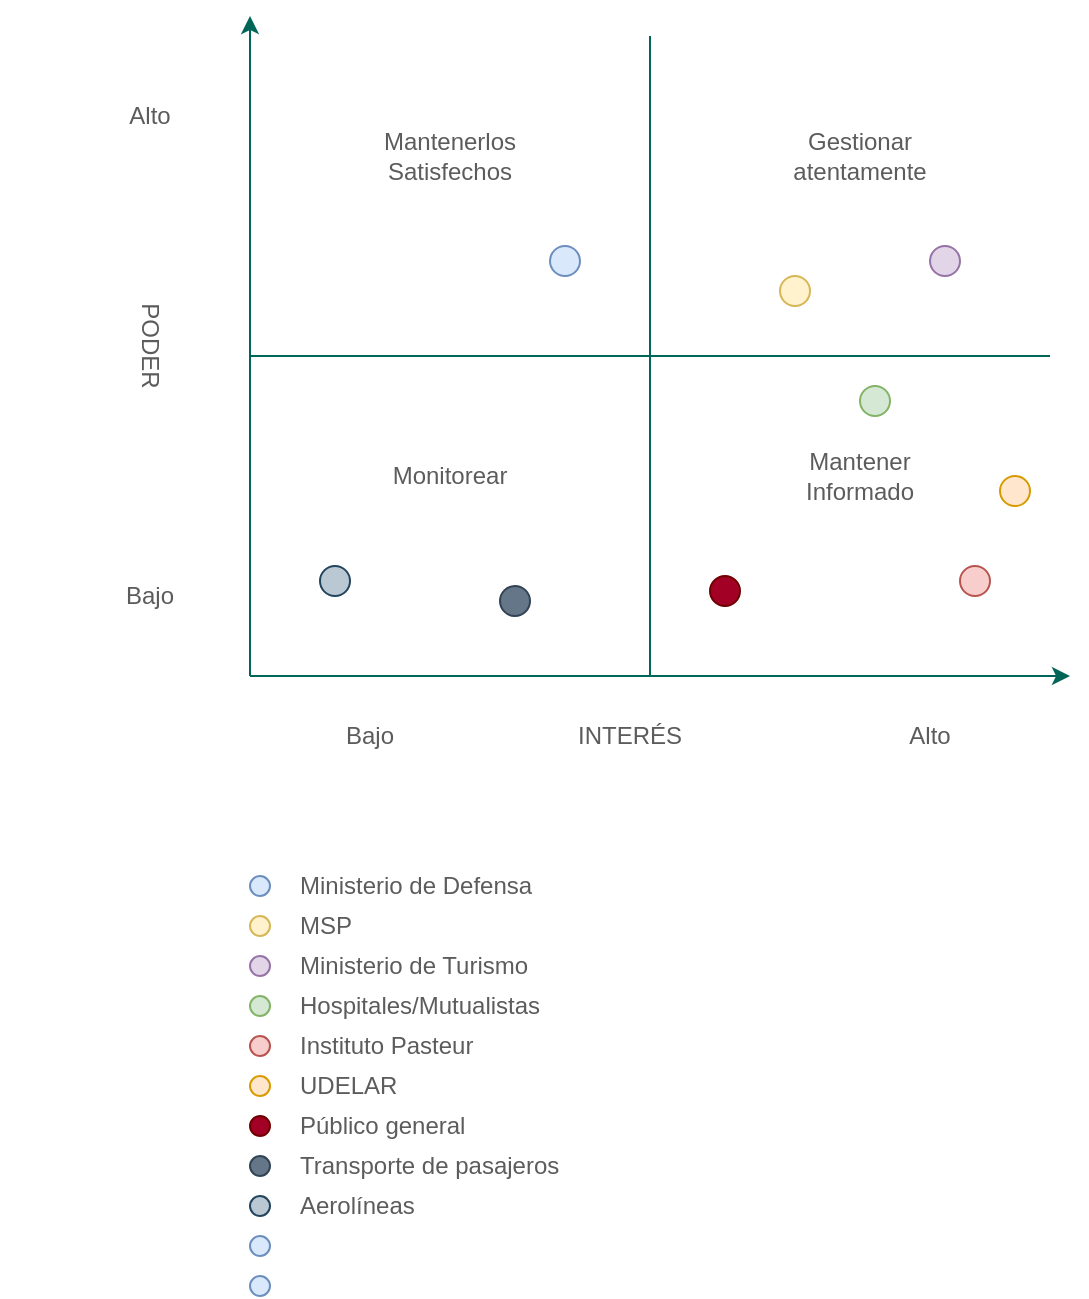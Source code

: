 <mxfile version="14.6.3" type="google"><diagram id="cADew6dbxOBmcqr80qnQ" name="Page-1"><mxGraphModel dx="2276" dy="768" grid="1" gridSize="10" guides="1" tooltips="1" connect="1" arrows="1" fold="1" page="1" pageScale="1" pageWidth="850" pageHeight="1100" math="0" shadow="0"><root><mxCell id="0"/><mxCell id="1" parent="0"/><mxCell id="Us3ryf0Z_LuurFX9aHsx-1" value="" style="endArrow=classic;html=1;strokeColor=#006658;fontColor=#5C5C5C;" parent="1" edge="1"><mxGeometry width="50" height="50" relative="1" as="geometry"><mxPoint x="120" y="360" as="sourcePoint"/><mxPoint x="120" y="30" as="targetPoint"/></mxGeometry></mxCell><mxCell id="gxIOA4WBhoX4iHgQmiX8-1" value="" style="endArrow=classic;html=1;strokeColor=#006658;fontColor=#5C5C5C;" parent="1" edge="1"><mxGeometry width="50" height="50" relative="1" as="geometry"><mxPoint x="120" y="360" as="sourcePoint"/><mxPoint x="530" y="360" as="targetPoint"/></mxGeometry></mxCell><mxCell id="gxIOA4WBhoX4iHgQmiX8-3" value="&lt;div&gt;Alto&lt;/div&gt;" style="text;html=1;strokeColor=none;fillColor=none;align=center;verticalAlign=middle;whiteSpace=wrap;rounded=0;fontColor=#5C5C5C;" parent="1" vertex="1"><mxGeometry x="50" y="70" width="40" height="20" as="geometry"/></mxCell><mxCell id="gxIOA4WBhoX4iHgQmiX8-4" value="&lt;div&gt;Bajo&lt;/div&gt;" style="text;html=1;strokeColor=none;fillColor=none;align=center;verticalAlign=middle;whiteSpace=wrap;rounded=0;fontColor=#5C5C5C;" parent="1" vertex="1"><mxGeometry x="50" y="310" width="40" height="20" as="geometry"/></mxCell><mxCell id="gxIOA4WBhoX4iHgQmiX8-5" value="&lt;div&gt;PODER&lt;/div&gt;" style="text;html=1;strokeColor=none;fillColor=none;align=center;verticalAlign=middle;whiteSpace=wrap;rounded=0;rotation=90;fontColor=#5C5C5C;" parent="1" vertex="1"><mxGeometry x="65" y="120" width="10" height="150" as="geometry"/></mxCell><mxCell id="gxIOA4WBhoX4iHgQmiX8-7" value="&lt;div&gt;Alto&lt;/div&gt;" style="text;html=1;strokeColor=none;fillColor=none;align=center;verticalAlign=middle;whiteSpace=wrap;rounded=0;fontColor=#5C5C5C;" parent="1" vertex="1"><mxGeometry x="440" y="380" width="40" height="20" as="geometry"/></mxCell><mxCell id="gxIOA4WBhoX4iHgQmiX8-8" value="&lt;div&gt;Bajo&lt;/div&gt;" style="text;html=1;strokeColor=none;fillColor=none;align=center;verticalAlign=middle;whiteSpace=wrap;rounded=0;fontColor=#5C5C5C;" parent="1" vertex="1"><mxGeometry x="160" y="380" width="40" height="20" as="geometry"/></mxCell><mxCell id="gxIOA4WBhoX4iHgQmiX8-9" value="&lt;div&gt;INTERÉS&lt;/div&gt;" style="text;html=1;strokeColor=none;fillColor=none;align=center;verticalAlign=middle;whiteSpace=wrap;rounded=0;fontColor=#5C5C5C;" parent="1" vertex="1"><mxGeometry x="290" y="380" width="40" height="20" as="geometry"/></mxCell><mxCell id="V1Wbm5Vxvh0jbxMSe4wX-1" value="" style="endArrow=none;html=1;strokeColor=#006658;fontColor=#5C5C5C;" parent="1" edge="1"><mxGeometry width="50" height="50" relative="1" as="geometry"><mxPoint x="320" y="360" as="sourcePoint"/><mxPoint x="320" y="40" as="targetPoint"/></mxGeometry></mxCell><mxCell id="V1Wbm5Vxvh0jbxMSe4wX-2" value="" style="endArrow=none;html=1;strokeColor=#006658;fontColor=#5C5C5C;" parent="1" edge="1"><mxGeometry width="50" height="50" relative="1" as="geometry"><mxPoint x="120" y="200" as="sourcePoint"/><mxPoint x="520" y="200" as="targetPoint"/></mxGeometry></mxCell><mxCell id="gxIOA4WBhoX4iHgQmiX8-20" value="&lt;div&gt;Mantener Informado&lt;/div&gt;" style="text;html=1;strokeColor=none;fillColor=none;align=center;verticalAlign=middle;whiteSpace=wrap;rounded=0;fontColor=#5C5C5C;" parent="1" vertex="1"><mxGeometry x="405" y="250" width="40" height="20" as="geometry"/></mxCell><mxCell id="gxIOA4WBhoX4iHgQmiX8-21" value="&lt;div&gt;Mantenerlos Satisfechos&lt;/div&gt;" style="text;html=1;strokeColor=none;fillColor=none;align=center;verticalAlign=middle;whiteSpace=wrap;rounded=0;fontColor=#5C5C5C;" parent="1" vertex="1"><mxGeometry x="200" y="90" width="40" height="20" as="geometry"/></mxCell><mxCell id="gxIOA4WBhoX4iHgQmiX8-22" value="&lt;div&gt;Monitorear&lt;/div&gt;" style="text;html=1;strokeColor=none;fillColor=none;align=center;verticalAlign=middle;whiteSpace=wrap;rounded=0;fontColor=#5C5C5C;" parent="1" vertex="1"><mxGeometry x="200" y="250" width="40" height="20" as="geometry"/></mxCell><mxCell id="gxIOA4WBhoX4iHgQmiX8-23" value="Gestionar atentamente" style="text;html=1;strokeColor=none;fillColor=none;align=center;verticalAlign=middle;whiteSpace=wrap;rounded=0;fontColor=#5C5C5C;" parent="1" vertex="1"><mxGeometry x="405" y="90" width="40" height="20" as="geometry"/></mxCell><mxCell id="gxIOA4WBhoX4iHgQmiX8-31" value="MSP" style="text;html=1;strokeColor=none;fillColor=none;align=left;verticalAlign=middle;whiteSpace=wrap;rounded=0;fontColor=#5C5C5C;" vertex="1" parent="1"><mxGeometry x="142.5" y="475" width="47.5" height="20" as="geometry"/></mxCell><mxCell id="vST_fEClHmLWsnRcTRZZ-1" value="" style="ellipse;whiteSpace=wrap;html=1;aspect=fixed;fillColor=#dae8fc;strokeColor=#6c8ebf;" vertex="1" parent="1"><mxGeometry x="120" y="460" width="10" height="10" as="geometry"/></mxCell><mxCell id="gxIOA4WBhoX4iHgQmiX8-32" value="&lt;div&gt;Público general&lt;/div&gt;" style="text;html=1;strokeColor=none;fillColor=none;align=left;verticalAlign=middle;whiteSpace=wrap;rounded=0;fontColor=#5C5C5C;" vertex="1" parent="1"><mxGeometry x="142.5" y="575" width="160" height="20" as="geometry"/></mxCell><mxCell id="gxIOA4WBhoX4iHgQmiX8-33" value="Ministerio de Defensa" style="text;html=1;strokeColor=none;fillColor=none;align=left;verticalAlign=middle;whiteSpace=wrap;rounded=0;fontColor=#5C5C5C;" vertex="1" parent="1"><mxGeometry x="142.5" y="460" width="127.5" height="10" as="geometry"/></mxCell><mxCell id="vST_fEClHmLWsnRcTRZZ-4" value="" style="ellipse;whiteSpace=wrap;html=1;aspect=fixed;fillColor=#dae8fc;strokeColor=#6c8ebf;" vertex="1" parent="1"><mxGeometry x="270" y="145" width="15" height="15" as="geometry"/></mxCell><mxCell id="gxIOA4WBhoX4iHgQmiX8-34" value="Ministerio de Turismo" style="text;html=1;strokeColor=none;fillColor=none;align=left;verticalAlign=middle;whiteSpace=wrap;rounded=0;fontColor=#5C5C5C;" vertex="1" parent="1"><mxGeometry x="142.5" y="495" width="177.5" height="20" as="geometry"/></mxCell><mxCell id="gxIOA4WBhoX4iHgQmiX8-35" value="Instituto Pasteur" style="text;html=1;strokeColor=none;fillColor=none;align=left;verticalAlign=middle;whiteSpace=wrap;rounded=0;fontColor=#5C5C5C;" vertex="1" parent="1"><mxGeometry x="142.5" y="535" width="180" height="20" as="geometry"/></mxCell><mxCell id="gxIOA4WBhoX4iHgQmiX8-36" value="UDELAR" style="text;html=1;strokeColor=none;fillColor=none;align=left;verticalAlign=middle;whiteSpace=wrap;rounded=0;fontColor=#5C5C5C;" vertex="1" parent="1"><mxGeometry x="142.5" y="555" width="100" height="20" as="geometry"/></mxCell><mxCell id="gxIOA4WBhoX4iHgQmiX8-38" value="&lt;div&gt;Hospitales/Mutualistas&lt;/div&gt;" style="text;html=1;strokeColor=none;fillColor=none;align=left;verticalAlign=middle;whiteSpace=wrap;rounded=0;fontColor=#5C5C5C;" vertex="1" parent="1"><mxGeometry x="142.5" y="515" width="183.75" height="20" as="geometry"/></mxCell><mxCell id="vST_fEClHmLWsnRcTRZZ-7" value="" style="ellipse;whiteSpace=wrap;html=1;aspect=fixed;fillColor=#fff2cc;strokeColor=#d6b656;" vertex="1" parent="1"><mxGeometry x="120" y="480" width="10" height="10" as="geometry"/></mxCell><mxCell id="vST_fEClHmLWsnRcTRZZ-8" value="" style="ellipse;whiteSpace=wrap;html=1;aspect=fixed;fillColor=#e1d5e7;strokeColor=#9673a6;" vertex="1" parent="1"><mxGeometry x="120" y="500" width="10" height="10" as="geometry"/></mxCell><mxCell id="vST_fEClHmLWsnRcTRZZ-9" value="" style="ellipse;whiteSpace=wrap;html=1;aspect=fixed;fillColor=#d5e8d4;strokeColor=#82b366;" vertex="1" parent="1"><mxGeometry x="120" y="520" width="10" height="10" as="geometry"/></mxCell><mxCell id="vST_fEClHmLWsnRcTRZZ-10" value="" style="ellipse;whiteSpace=wrap;html=1;aspect=fixed;fillColor=#f8cecc;strokeColor=#b85450;" vertex="1" parent="1"><mxGeometry x="120" y="540" width="10" height="10" as="geometry"/></mxCell><mxCell id="vST_fEClHmLWsnRcTRZZ-11" value="" style="ellipse;whiteSpace=wrap;html=1;aspect=fixed;fillColor=#ffe6cc;strokeColor=#d79b00;" vertex="1" parent="1"><mxGeometry x="120" y="560" width="10" height="10" as="geometry"/></mxCell><mxCell id="vST_fEClHmLWsnRcTRZZ-12" value="" style="ellipse;whiteSpace=wrap;html=1;aspect=fixed;fillColor=#a20025;strokeColor=#6F0000;fontColor=#ffffff;" vertex="1" parent="1"><mxGeometry x="120" y="580" width="10" height="10" as="geometry"/></mxCell><mxCell id="vST_fEClHmLWsnRcTRZZ-13" value="" style="ellipse;whiteSpace=wrap;html=1;aspect=fixed;fillColor=#647687;strokeColor=#314354;fontColor=#ffffff;" vertex="1" parent="1"><mxGeometry x="120" y="600" width="10" height="10" as="geometry"/></mxCell><mxCell id="vST_fEClHmLWsnRcTRZZ-14" value="" style="ellipse;whiteSpace=wrap;html=1;aspect=fixed;fillColor=#bac8d3;strokeColor=#23445d;" vertex="1" parent="1"><mxGeometry x="120" y="620" width="10" height="10" as="geometry"/></mxCell><mxCell id="vST_fEClHmLWsnRcTRZZ-15" value="" style="ellipse;whiteSpace=wrap;html=1;aspect=fixed;fillColor=#dae8fc;strokeColor=#6c8ebf;" vertex="1" parent="1"><mxGeometry x="120" y="640" width="10" height="10" as="geometry"/></mxCell><mxCell id="vST_fEClHmLWsnRcTRZZ-16" value="" style="ellipse;whiteSpace=wrap;html=1;aspect=fixed;fillColor=#dae8fc;strokeColor=#6c8ebf;" vertex="1" parent="1"><mxGeometry x="120" y="660" width="10" height="10" as="geometry"/></mxCell><mxCell id="vST_fEClHmLWsnRcTRZZ-20" value="" style="ellipse;whiteSpace=wrap;html=1;aspect=fixed;fillColor=#fff2cc;strokeColor=#d6b656;" vertex="1" parent="1"><mxGeometry x="385" y="160" width="15" height="15" as="geometry"/></mxCell><mxCell id="vST_fEClHmLWsnRcTRZZ-21" value="" style="ellipse;whiteSpace=wrap;html=1;aspect=fixed;fillColor=#e1d5e7;strokeColor=#9673a6;" vertex="1" parent="1"><mxGeometry x="460" y="145" width="15" height="15" as="geometry"/></mxCell><mxCell id="vST_fEClHmLWsnRcTRZZ-24" value="" style="ellipse;whiteSpace=wrap;html=1;aspect=fixed;fillColor=#d5e8d4;strokeColor=#82b366;" vertex="1" parent="1"><mxGeometry x="425" y="215" width="15" height="15" as="geometry"/></mxCell><mxCell id="gxIOA4WBhoX4iHgQmiX8-40" value="&lt;div&gt;Aerolíneas&lt;/div&gt;" style="text;html=1;strokeColor=none;fillColor=none;align=left;verticalAlign=middle;whiteSpace=wrap;rounded=0;fontColor=#5C5C5C;" vertex="1" parent="1"><mxGeometry x="142.5" y="615" width="110" height="20" as="geometry"/></mxCell><mxCell id="gxIOA4WBhoX4iHgQmiX8-41" value="Transporte de pasajeros" style="text;html=1;strokeColor=none;fillColor=none;align=left;verticalAlign=middle;whiteSpace=wrap;rounded=0;fontColor=#5C5C5C;" vertex="1" parent="1"><mxGeometry x="142.5" y="595" width="177.5" height="20" as="geometry"/></mxCell><mxCell id="vST_fEClHmLWsnRcTRZZ-25" value="" style="ellipse;whiteSpace=wrap;html=1;aspect=fixed;fillColor=#f8cecc;strokeColor=#b85450;" vertex="1" parent="1"><mxGeometry x="475" y="305" width="15" height="15" as="geometry"/></mxCell><mxCell id="vST_fEClHmLWsnRcTRZZ-26" value="" style="ellipse;whiteSpace=wrap;html=1;aspect=fixed;fillColor=#ffe6cc;strokeColor=#d79b00;" vertex="1" parent="1"><mxGeometry x="495" y="260" width="15" height="15" as="geometry"/></mxCell><mxCell id="vST_fEClHmLWsnRcTRZZ-28" value="" style="ellipse;whiteSpace=wrap;html=1;aspect=fixed;fillColor=#a20025;strokeColor=#6F0000;fontColor=#ffffff;" vertex="1" parent="1"><mxGeometry x="350" y="310" width="15" height="15" as="geometry"/></mxCell><mxCell id="vST_fEClHmLWsnRcTRZZ-29" value="" style="ellipse;whiteSpace=wrap;html=1;aspect=fixed;fillColor=#647687;strokeColor=#314354;fontColor=#ffffff;" vertex="1" parent="1"><mxGeometry x="245" y="315" width="15" height="15" as="geometry"/></mxCell><mxCell id="vST_fEClHmLWsnRcTRZZ-30" value="" style="ellipse;whiteSpace=wrap;html=1;aspect=fixed;fillColor=#bac8d3;strokeColor=#23445d;" vertex="1" parent="1"><mxGeometry x="155" y="305" width="15" height="15" as="geometry"/></mxCell></root></mxGraphModel></diagram></mxfile>